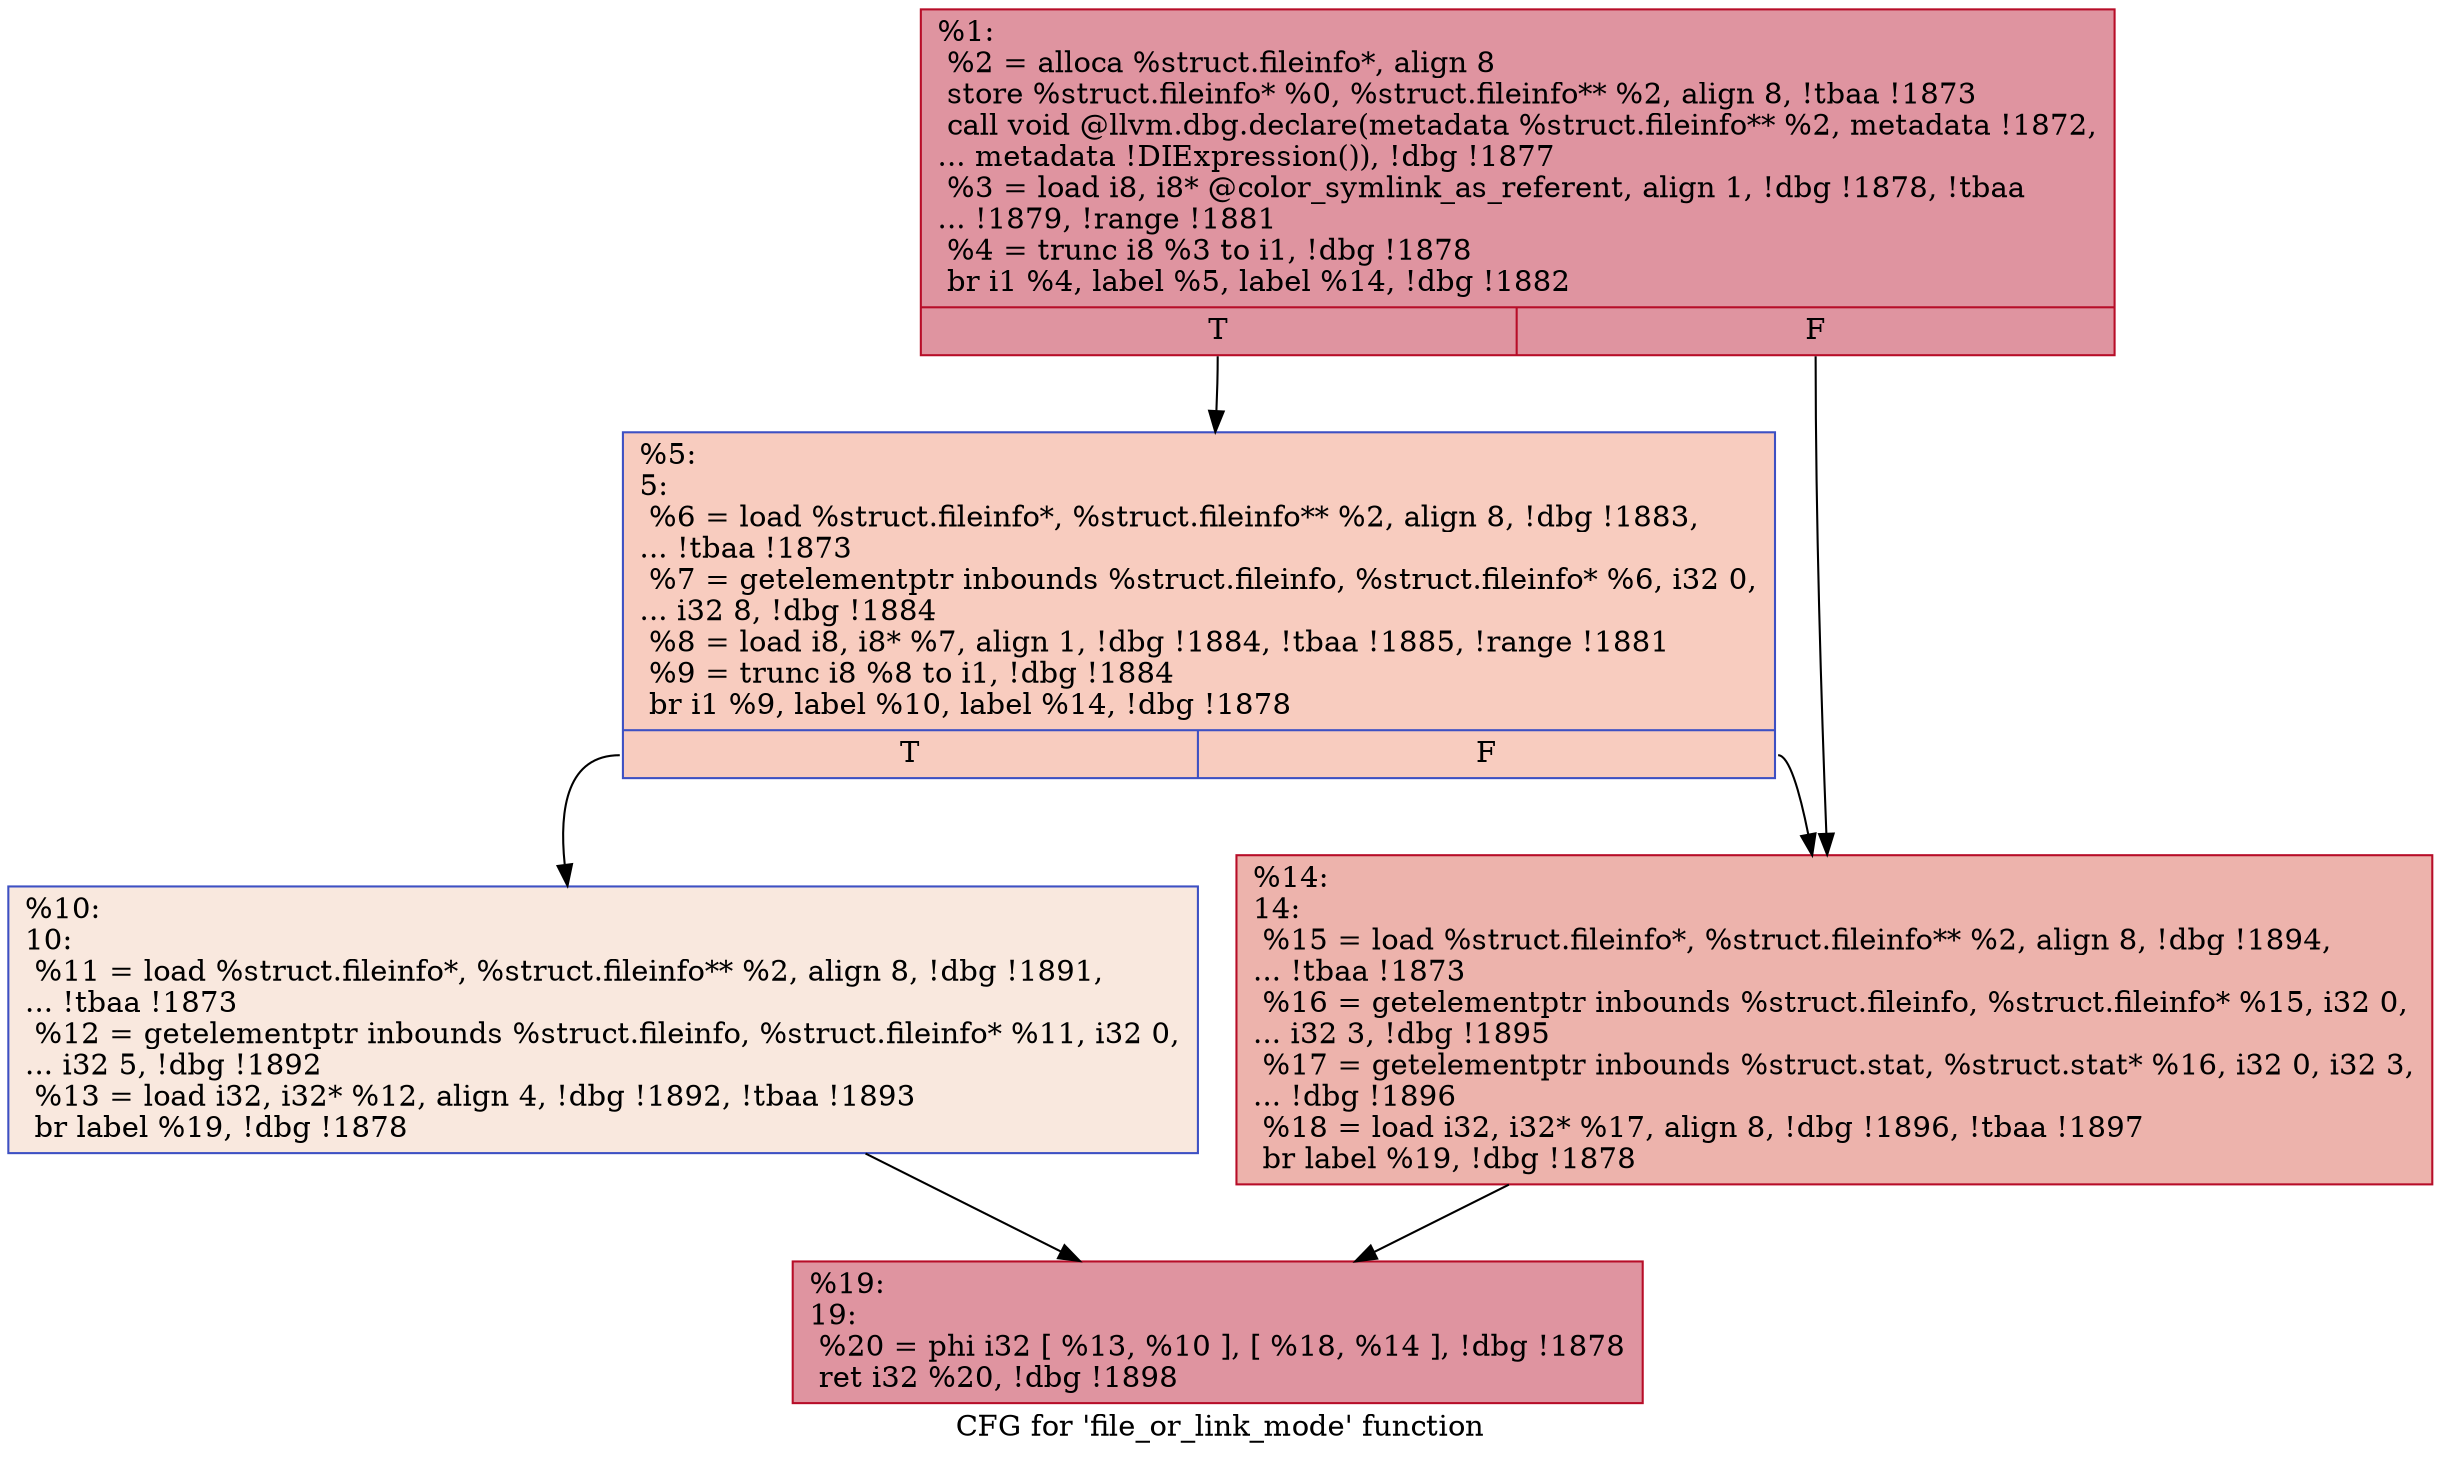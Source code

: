 digraph "CFG for 'file_or_link_mode' function" {
	label="CFG for 'file_or_link_mode' function";

	Node0x20a7e40 [shape=record,color="#b70d28ff", style=filled, fillcolor="#b70d2870",label="{%1:\l  %2 = alloca %struct.fileinfo*, align 8\l  store %struct.fileinfo* %0, %struct.fileinfo** %2, align 8, !tbaa !1873\l  call void @llvm.dbg.declare(metadata %struct.fileinfo** %2, metadata !1872,\l... metadata !DIExpression()), !dbg !1877\l  %3 = load i8, i8* @color_symlink_as_referent, align 1, !dbg !1878, !tbaa\l... !1879, !range !1881\l  %4 = trunc i8 %3 to i1, !dbg !1878\l  br i1 %4, label %5, label %14, !dbg !1882\l|{<s0>T|<s1>F}}"];
	Node0x20a7e40:s0 -> Node0x20a8080;
	Node0x20a7e40:s1 -> Node0x20a8120;
	Node0x20a8080 [shape=record,color="#3d50c3ff", style=filled, fillcolor="#f08b6e70",label="{%5:\l5:                                                \l  %6 = load %struct.fileinfo*, %struct.fileinfo** %2, align 8, !dbg !1883,\l... !tbaa !1873\l  %7 = getelementptr inbounds %struct.fileinfo, %struct.fileinfo* %6, i32 0,\l... i32 8, !dbg !1884\l  %8 = load i8, i8* %7, align 1, !dbg !1884, !tbaa !1885, !range !1881\l  %9 = trunc i8 %8 to i1, !dbg !1884\l  br i1 %9, label %10, label %14, !dbg !1878\l|{<s0>T|<s1>F}}"];
	Node0x20a8080:s0 -> Node0x20a80d0;
	Node0x20a8080:s1 -> Node0x20a8120;
	Node0x20a80d0 [shape=record,color="#3d50c3ff", style=filled, fillcolor="#f2cab570",label="{%10:\l10:                                               \l  %11 = load %struct.fileinfo*, %struct.fileinfo** %2, align 8, !dbg !1891,\l... !tbaa !1873\l  %12 = getelementptr inbounds %struct.fileinfo, %struct.fileinfo* %11, i32 0,\l... i32 5, !dbg !1892\l  %13 = load i32, i32* %12, align 4, !dbg !1892, !tbaa !1893\l  br label %19, !dbg !1878\l}"];
	Node0x20a80d0 -> Node0x20a8170;
	Node0x20a8120 [shape=record,color="#b70d28ff", style=filled, fillcolor="#d6524470",label="{%14:\l14:                                               \l  %15 = load %struct.fileinfo*, %struct.fileinfo** %2, align 8, !dbg !1894,\l... !tbaa !1873\l  %16 = getelementptr inbounds %struct.fileinfo, %struct.fileinfo* %15, i32 0,\l... i32 3, !dbg !1895\l  %17 = getelementptr inbounds %struct.stat, %struct.stat* %16, i32 0, i32 3,\l... !dbg !1896\l  %18 = load i32, i32* %17, align 8, !dbg !1896, !tbaa !1897\l  br label %19, !dbg !1878\l}"];
	Node0x20a8120 -> Node0x20a8170;
	Node0x20a8170 [shape=record,color="#b70d28ff", style=filled, fillcolor="#b70d2870",label="{%19:\l19:                                               \l  %20 = phi i32 [ %13, %10 ], [ %18, %14 ], !dbg !1878\l  ret i32 %20, !dbg !1898\l}"];
}
